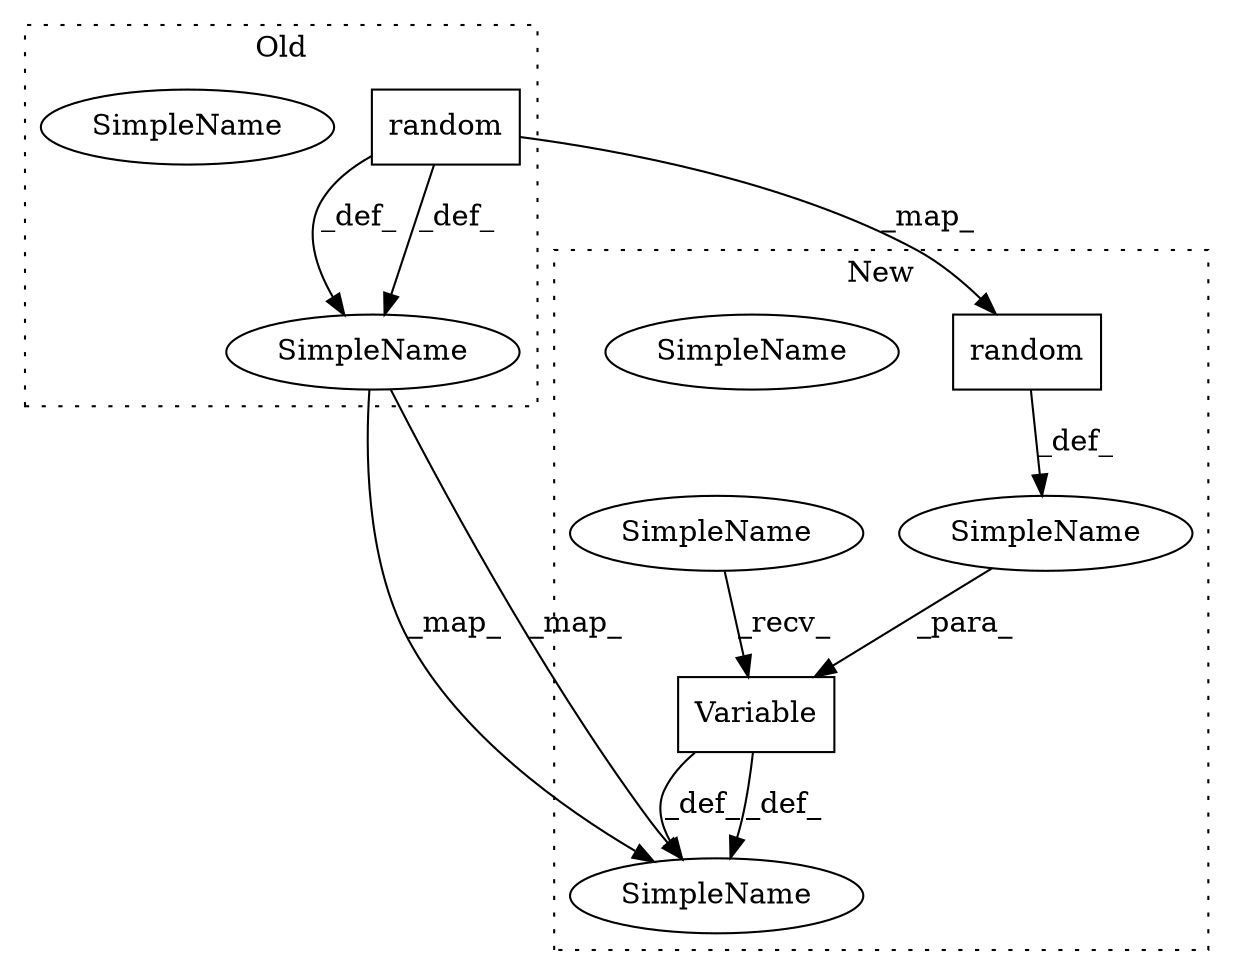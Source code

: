 digraph G {
subgraph cluster0 {
1 [label="random" a="32" s="12090,12105" l="7,1" shape="box"];
3 [label="SimpleName" a="42" s="12060" l="1" shape="ellipse"];
6 [label="SimpleName" a="42" s="12060" l="1" shape="ellipse"];
label = "Old";
style="dotted";
}
subgraph cluster1 {
2 [label="random" a="32" s="12192,12207" l="7,1" shape="box"];
4 [label="SimpleName" a="42" s="12142" l="1" shape="ellipse"];
5 [label="SimpleName" a="42" s="12142" l="1" shape="ellipse"];
7 [label="Variable" a="32" s="12178,12208" l="9,1" shape="box"];
8 [label="SimpleName" a="42" s="" l="" shape="ellipse"];
9 [label="SimpleName" a="42" s="12167" l="10" shape="ellipse"];
label = "New";
style="dotted";
}
1 -> 6 [label="_def_"];
1 -> 2 [label="_map_"];
1 -> 6 [label="_def_"];
2 -> 8 [label="_def_"];
6 -> 5 [label="_map_"];
6 -> 5 [label="_map_"];
7 -> 5 [label="_def_"];
7 -> 5 [label="_def_"];
8 -> 7 [label="_para_"];
9 -> 7 [label="_recv_"];
}
